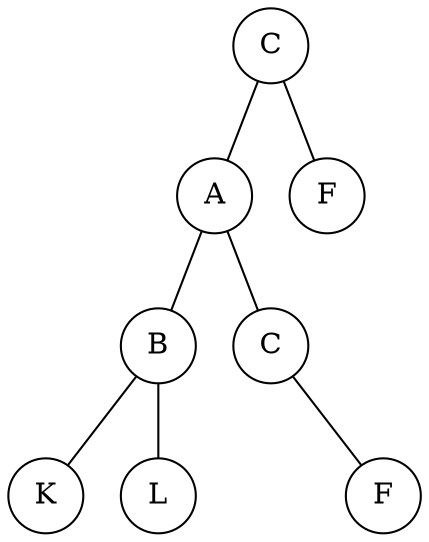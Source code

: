 graph BinTree
{
	graph[ordering="out"];

	0--1;
	0--2;
	1--3;
	1--4;
	4--NULL5[style="invis"];
	4--6;
	3--7;
	3--8;

	8[shape="circle",label="L"];
	7[shape="circle",label="K"];
	6[shape="circle",label="F"];
	NULL5[shape="circle",label=A,style="invis"];
	4[shape="circle",label="C"];
	3[shape="circle",label="B"];
	2[shape="circle",label="F"];
	1[shape="circle",label="A"];
	0[shape="circle",label="C"];
}
